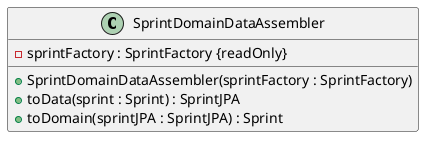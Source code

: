 @startuml
'Attribute syntax: <visibility> <name> : <type> <multiplicity> = <default>
'Method syntax: <visibility> <name (parameter-list)> : <return-type> - For simplicity the type of the parameter-list is not specified

class SprintDomainDataAssembler {
    - sprintFactory : SprintFactory {readOnly}

    + SprintDomainDataAssembler(sprintFactory : SprintFactory)
    + toData(sprint : Sprint) : SprintJPA
    + toDomain(sprintJPA : SprintJPA) : Sprint
}

@enduml